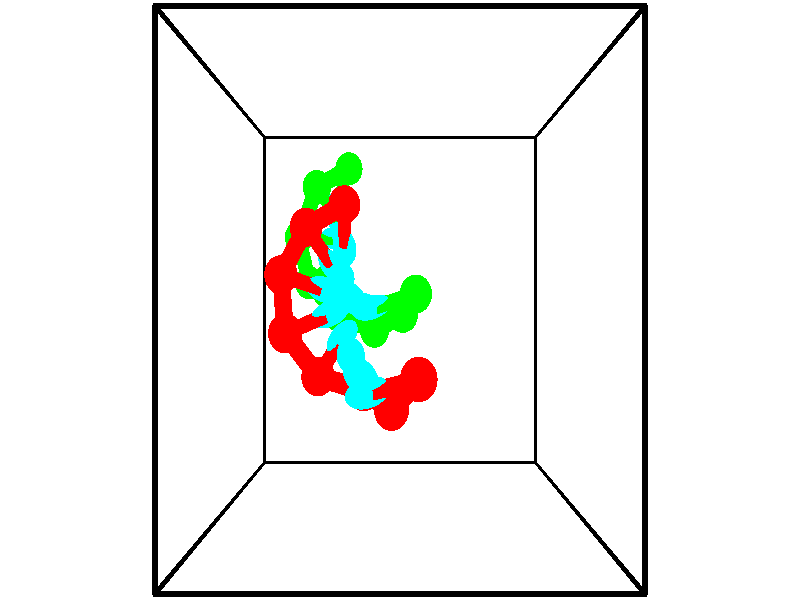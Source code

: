 // switches for output
#declare DRAW_BASES = 1; // possible values are 0, 1; only relevant for DNA ribbons
#declare DRAW_BASES_TYPE = 3; // possible values are 1, 2, 3; only relevant for DNA ribbons
#declare DRAW_FOG = 0; // set to 1 to enable fog

#include "colors.inc"

#include "transforms.inc"
background { rgb <1, 1, 1>}

#default {
   normal{
       ripples 0.25
       frequency 0.20
       turbulence 0.2
       lambda 5
   }
	finish {
		phong 0.1
		phong_size 40.
	}
}

// original window dimensions: 1024x640


// camera settings

camera {
	sky <-0, 1, 0>
	up <-0, 1, 0>
	right 1.6 * <1, 0, 0>
	location <2.5, 2.5, 11.1562>
	look_at <2.5, 2.5, 2.5>
	direction <0, 0, -8.6562>
	angle 67.0682
}


# declare cpy_camera_pos = <2.5, 2.5, 11.1562>;
# if (DRAW_FOG = 1)
fog {
	fog_type 2
	up vnormalize(cpy_camera_pos)
	color rgbt<1,1,1,0.3>
	distance 1e-5
	fog_alt 3e-3
	fog_offset 4
}
# end


// LIGHTS

# declare lum = 6;
global_settings {
	ambient_light rgb lum * <0.05, 0.05, 0.05>
	max_trace_level 15
}# declare cpy_direct_light_amount = 0.25;
light_source
{	1000 * <-1, -1, 1>,
	rgb lum * cpy_direct_light_amount
	parallel
}

light_source
{	1000 * <1, 1, -1>,
	rgb lum * cpy_direct_light_amount
	parallel
}

// strand 0

// nucleotide -1

// particle -1
sphere {
	<2.748419, 1.620019, 3.131498> 0.250000
	pigment { color rgbt <1,0,0,0> }
	no_shadow
}
cylinder {
	<2.362556, 1.544174, 3.204697>,  <2.131039, 1.498667, 3.248616>, 0.100000
	pigment { color rgbt <1,0,0,0> }
	no_shadow
}
cylinder {
	<2.362556, 1.544174, 3.204697>,  <2.748419, 1.620019, 3.131498>, 0.100000
	pigment { color rgbt <1,0,0,0> }
	no_shadow
}

// particle -1
sphere {
	<2.362556, 1.544174, 3.204697> 0.100000
	pigment { color rgbt <1,0,0,0> }
	no_shadow
}
sphere {
	0, 1
	scale<0.080000,0.200000,0.300000>
	matrix <-0.247836, 0.416858, -0.874532,
		0.089537, -0.888975, -0.449117,
		-0.964655, -0.189611, 0.182996,
		2.073160, 1.487291, 3.259595>
	pigment { color rgbt <0,1,1,0> }
	no_shadow
}
cylinder {
	<2.378573, 1.196365, 2.542871>,  <2.748419, 1.620019, 3.131498>, 0.130000
	pigment { color rgbt <1,0,0,0> }
	no_shadow
}

// nucleotide -1

// particle -1
sphere {
	<2.378573, 1.196365, 2.542871> 0.250000
	pigment { color rgbt <1,0,0,0> }
	no_shadow
}
cylinder {
	<2.142448, 1.442963, 2.751282>,  <2.000773, 1.590921, 2.876328>, 0.100000
	pigment { color rgbt <1,0,0,0> }
	no_shadow
}
cylinder {
	<2.142448, 1.442963, 2.751282>,  <2.378573, 1.196365, 2.542871>, 0.100000
	pigment { color rgbt <1,0,0,0> }
	no_shadow
}

// particle -1
sphere {
	<2.142448, 1.442963, 2.751282> 0.100000
	pigment { color rgbt <1,0,0,0> }
	no_shadow
}
sphere {
	0, 1
	scale<0.080000,0.200000,0.300000>
	matrix <-0.223356, 0.495529, -0.839383,
		-0.775657, -0.611872, -0.154819,
		-0.590312, 0.616493, 0.521026,
		1.965355, 1.627910, 2.907589>
	pigment { color rgbt <0,1,1,0> }
	no_shadow
}
cylinder {
	<1.958126, 1.359979, 2.089987>,  <2.378573, 1.196365, 2.542871>, 0.130000
	pigment { color rgbt <1,0,0,0> }
	no_shadow
}

// nucleotide -1

// particle -1
sphere {
	<1.958126, 1.359979, 2.089987> 0.250000
	pigment { color rgbt <1,0,0,0> }
	no_shadow
}
cylinder {
	<1.868912, 1.632858, 2.368515>,  <1.815383, 1.796586, 2.535632>, 0.100000
	pigment { color rgbt <1,0,0,0> }
	no_shadow
}
cylinder {
	<1.868912, 1.632858, 2.368515>,  <1.958126, 1.359979, 2.089987>, 0.100000
	pigment { color rgbt <1,0,0,0> }
	no_shadow
}

// particle -1
sphere {
	<1.868912, 1.632858, 2.368515> 0.100000
	pigment { color rgbt <1,0,0,0> }
	no_shadow
}
sphere {
	0, 1
	scale<0.080000,0.200000,0.300000>
	matrix <-0.389542, 0.592427, -0.705186,
		-0.893595, -0.428527, 0.133613,
		-0.223035, 0.682198, 0.696319,
		1.802001, 1.837518, 2.577411>
	pigment { color rgbt <0,1,1,0> }
	no_shadow
}
cylinder {
	<1.257651, 1.535196, 2.009336>,  <1.958126, 1.359979, 2.089987>, 0.130000
	pigment { color rgbt <1,0,0,0> }
	no_shadow
}

// nucleotide -1

// particle -1
sphere {
	<1.257651, 1.535196, 2.009336> 0.250000
	pigment { color rgbt <1,0,0,0> }
	no_shadow
}
cylinder {
	<1.482117, 1.821106, 2.176281>,  <1.616796, 1.992652, 2.276448>, 0.100000
	pigment { color rgbt <1,0,0,0> }
	no_shadow
}
cylinder {
	<1.482117, 1.821106, 2.176281>,  <1.257651, 1.535196, 2.009336>, 0.100000
	pigment { color rgbt <1,0,0,0> }
	no_shadow
}

// particle -1
sphere {
	<1.482117, 1.821106, 2.176281> 0.100000
	pigment { color rgbt <1,0,0,0> }
	no_shadow
}
sphere {
	0, 1
	scale<0.080000,0.200000,0.300000>
	matrix <-0.318782, 0.651982, -0.687966,
		-0.763853, 0.253015, 0.593727,
		0.561165, 0.714774, 0.417362,
		1.650466, 2.035538, 2.301490>
	pigment { color rgbt <0,1,1,0> }
	no_shadow
}
cylinder {
	<0.789955, 2.087638, 2.159240>,  <1.257651, 1.535196, 2.009336>, 0.130000
	pigment { color rgbt <1,0,0,0> }
	no_shadow
}

// nucleotide -1

// particle -1
sphere {
	<0.789955, 2.087638, 2.159240> 0.250000
	pigment { color rgbt <1,0,0,0> }
	no_shadow
}
cylinder {
	<1.163689, 2.223480, 2.115993>,  <1.387929, 2.304986, 2.090045>, 0.100000
	pigment { color rgbt <1,0,0,0> }
	no_shadow
}
cylinder {
	<1.163689, 2.223480, 2.115993>,  <0.789955, 2.087638, 2.159240>, 0.100000
	pigment { color rgbt <1,0,0,0> }
	no_shadow
}

// particle -1
sphere {
	<1.163689, 2.223480, 2.115993> 0.100000
	pigment { color rgbt <1,0,0,0> }
	no_shadow
}
sphere {
	0, 1
	scale<0.080000,0.200000,0.300000>
	matrix <-0.299989, 0.585598, -0.753048,
		-0.192427, 0.736031, 0.649022,
		0.934333, 0.339606, -0.108117,
		1.443989, 2.325362, 2.083559>
	pigment { color rgbt <0,1,1,0> }
	no_shadow
}
cylinder {
	<0.676101, 2.821920, 1.909688>,  <0.789955, 2.087638, 2.159240>, 0.130000
	pigment { color rgbt <1,0,0,0> }
	no_shadow
}

// nucleotide -1

// particle -1
sphere {
	<0.676101, 2.821920, 1.909688> 0.250000
	pigment { color rgbt <1,0,0,0> }
	no_shadow
}
cylinder {
	<1.053223, 2.711304, 1.835236>,  <1.279496, 2.644934, 1.790564>, 0.100000
	pigment { color rgbt <1,0,0,0> }
	no_shadow
}
cylinder {
	<1.053223, 2.711304, 1.835236>,  <0.676101, 2.821920, 1.909688>, 0.100000
	pigment { color rgbt <1,0,0,0> }
	no_shadow
}

// particle -1
sphere {
	<1.053223, 2.711304, 1.835236> 0.100000
	pigment { color rgbt <1,0,0,0> }
	no_shadow
}
sphere {
	0, 1
	scale<0.080000,0.200000,0.300000>
	matrix <0.020788, 0.606059, -0.795148,
		0.332697, 0.745800, 0.577144,
		0.942805, -0.276540, -0.186131,
		1.336064, 2.628342, 1.779396>
	pigment { color rgbt <0,1,1,0> }
	no_shadow
}
cylinder {
	<1.051021, 3.433976, 1.843961>,  <0.676101, 2.821920, 1.909688>, 0.130000
	pigment { color rgbt <1,0,0,0> }
	no_shadow
}

// nucleotide -1

// particle -1
sphere {
	<1.051021, 3.433976, 1.843961> 0.250000
	pigment { color rgbt <1,0,0,0> }
	no_shadow
}
cylinder {
	<1.267155, 3.155655, 1.654690>,  <1.396835, 2.988662, 1.541127>, 0.100000
	pigment { color rgbt <1,0,0,0> }
	no_shadow
}
cylinder {
	<1.267155, 3.155655, 1.654690>,  <1.051021, 3.433976, 1.843961>, 0.100000
	pigment { color rgbt <1,0,0,0> }
	no_shadow
}

// particle -1
sphere {
	<1.267155, 3.155655, 1.654690> 0.100000
	pigment { color rgbt <1,0,0,0> }
	no_shadow
}
sphere {
	0, 1
	scale<0.080000,0.200000,0.300000>
	matrix <0.189288, 0.648433, -0.737363,
		0.819884, 0.308856, 0.482078,
		0.540334, -0.695803, -0.473177,
		1.429255, 2.946914, 1.512737>
	pigment { color rgbt <0,1,1,0> }
	no_shadow
}
cylinder {
	<1.625183, 3.750325, 1.667374>,  <1.051021, 3.433976, 1.843961>, 0.130000
	pigment { color rgbt <1,0,0,0> }
	no_shadow
}

// nucleotide -1

// particle -1
sphere {
	<1.625183, 3.750325, 1.667374> 0.250000
	pigment { color rgbt <1,0,0,0> }
	no_shadow
}
cylinder {
	<1.604027, 3.442810, 1.412449>,  <1.591333, 3.258301, 1.259494>, 0.100000
	pigment { color rgbt <1,0,0,0> }
	no_shadow
}
cylinder {
	<1.604027, 3.442810, 1.412449>,  <1.625183, 3.750325, 1.667374>, 0.100000
	pigment { color rgbt <1,0,0,0> }
	no_shadow
}

// particle -1
sphere {
	<1.604027, 3.442810, 1.412449> 0.100000
	pigment { color rgbt <1,0,0,0> }
	no_shadow
}
sphere {
	0, 1
	scale<0.080000,0.200000,0.300000>
	matrix <0.232731, 0.611142, -0.756532,
		0.971102, -0.188336, 0.146597,
		-0.052891, -0.768788, -0.637313,
		1.588159, 3.212174, 1.221255>
	pigment { color rgbt <0,1,1,0> }
	no_shadow
}
// strand 1

// nucleotide -1

// particle -1
sphere {
	<1.557476, 4.518466, 0.012094> 0.250000
	pigment { color rgbt <0,1,0,0> }
	no_shadow
}
cylinder {
	<1.390955, 4.203812, -0.170288>,  <1.291042, 4.015019, -0.279718>, 0.100000
	pigment { color rgbt <0,1,0,0> }
	no_shadow
}
cylinder {
	<1.390955, 4.203812, -0.170288>,  <1.557476, 4.518466, 0.012094>, 0.100000
	pigment { color rgbt <0,1,0,0> }
	no_shadow
}

// particle -1
sphere {
	<1.390955, 4.203812, -0.170288> 0.100000
	pigment { color rgbt <0,1,0,0> }
	no_shadow
}
sphere {
	0, 1
	scale<0.080000,0.200000,0.300000>
	matrix <0.177019, -0.562004, 0.807970,
		-0.891827, 0.255648, 0.373214,
		-0.416304, -0.786635, -0.455956,
		1.266064, 3.967821, -0.307075>
	pigment { color rgbt <0,1,1,0> }
	no_shadow
}
cylinder {
	<1.018384, 4.179904, 0.387257>,  <1.557476, 4.518466, 0.012094>, 0.130000
	pigment { color rgbt <0,1,0,0> }
	no_shadow
}

// nucleotide -1

// particle -1
sphere {
	<1.018384, 4.179904, 0.387257> 0.250000
	pigment { color rgbt <0,1,0,0> }
	no_shadow
}
cylinder {
	<1.214050, 3.917892, 0.156898>,  <1.331450, 3.760686, 0.018684>, 0.100000
	pigment { color rgbt <0,1,0,0> }
	no_shadow
}
cylinder {
	<1.214050, 3.917892, 0.156898>,  <1.018384, 4.179904, 0.387257>, 0.100000
	pigment { color rgbt <0,1,0,0> }
	no_shadow
}

// particle -1
sphere {
	<1.214050, 3.917892, 0.156898> 0.100000
	pigment { color rgbt <0,1,0,0> }
	no_shadow
}
sphere {
	0, 1
	scale<0.080000,0.200000,0.300000>
	matrix <0.056416, -0.635141, 0.770333,
		-0.870364, -0.409311, -0.273736,
		0.489167, -0.655027, -0.575895,
		1.360800, 3.721384, -0.015870>
	pigment { color rgbt <0,1,1,0> }
	no_shadow
}
cylinder {
	<0.661650, 3.444335, 0.185382>,  <1.018384, 4.179904, 0.387257>, 0.130000
	pigment { color rgbt <0,1,0,0> }
	no_shadow
}

// nucleotide -1

// particle -1
sphere {
	<0.661650, 3.444335, 0.185382> 0.250000
	pigment { color rgbt <0,1,0,0> }
	no_shadow
}
cylinder {
	<1.059446, 3.432541, 0.225620>,  <1.298124, 3.425464, 0.249763>, 0.100000
	pigment { color rgbt <0,1,0,0> }
	no_shadow
}
cylinder {
	<1.059446, 3.432541, 0.225620>,  <0.661650, 3.444335, 0.185382>, 0.100000
	pigment { color rgbt <0,1,0,0> }
	no_shadow
}

// particle -1
sphere {
	<1.059446, 3.432541, 0.225620> 0.100000
	pigment { color rgbt <0,1,0,0> }
	no_shadow
}
sphere {
	0, 1
	scale<0.080000,0.200000,0.300000>
	matrix <-0.097858, -0.605199, 0.790037,
		0.037585, -0.795528, -0.604750,
		0.994490, -0.029486, 0.100595,
		1.357793, 3.423695, 0.255799>
	pigment { color rgbt <0,1,1,0> }
	no_shadow
}
cylinder {
	<0.851863, 2.761338, 0.209532>,  <0.661650, 3.444335, 0.185382>, 0.130000
	pigment { color rgbt <0,1,0,0> }
	no_shadow
}

// nucleotide -1

// particle -1
sphere {
	<0.851863, 2.761338, 0.209532> 0.250000
	pigment { color rgbt <0,1,0,0> }
	no_shadow
}
cylinder {
	<1.169386, 2.933197, 0.381706>,  <1.359900, 3.036312, 0.485011>, 0.100000
	pigment { color rgbt <0,1,0,0> }
	no_shadow
}
cylinder {
	<1.169386, 2.933197, 0.381706>,  <0.851863, 2.761338, 0.209532>, 0.100000
	pigment { color rgbt <0,1,0,0> }
	no_shadow
}

// particle -1
sphere {
	<1.169386, 2.933197, 0.381706> 0.100000
	pigment { color rgbt <0,1,0,0> }
	no_shadow
}
sphere {
	0, 1
	scale<0.080000,0.200000,0.300000>
	matrix <-0.050694, -0.658547, 0.750830,
		0.606053, -0.617835, -0.500979,
		0.793807, 0.429646, 0.430435,
		1.407528, 3.062091, 0.510837>
	pigment { color rgbt <0,1,1,0> }
	no_shadow
}
cylinder {
	<1.397504, 2.274029, 0.358415>,  <0.851863, 2.761338, 0.209532>, 0.130000
	pigment { color rgbt <0,1,0,0> }
	no_shadow
}

// nucleotide -1

// particle -1
sphere {
	<1.397504, 2.274029, 0.358415> 0.250000
	pigment { color rgbt <0,1,0,0> }
	no_shadow
}
cylinder {
	<1.466953, 2.564011, 0.625038>,  <1.508623, 2.737999, 0.785012>, 0.100000
	pigment { color rgbt <0,1,0,0> }
	no_shadow
}
cylinder {
	<1.466953, 2.564011, 0.625038>,  <1.397504, 2.274029, 0.358415>, 0.100000
	pigment { color rgbt <0,1,0,0> }
	no_shadow
}

// particle -1
sphere {
	<1.466953, 2.564011, 0.625038> 0.100000
	pigment { color rgbt <0,1,0,0> }
	no_shadow
}
sphere {
	0, 1
	scale<0.080000,0.200000,0.300000>
	matrix <0.042813, -0.681753, 0.730328,
		0.983881, -0.098265, -0.149406,
		0.173624, 0.724953, 0.666557,
		1.519040, 2.781497, 0.825005>
	pigment { color rgbt <0,1,1,0> }
	no_shadow
}
cylinder {
	<2.062866, 2.066814, 0.784424>,  <1.397504, 2.274029, 0.358415>, 0.130000
	pigment { color rgbt <0,1,0,0> }
	no_shadow
}

// nucleotide -1

// particle -1
sphere {
	<2.062866, 2.066814, 0.784424> 0.250000
	pigment { color rgbt <0,1,0,0> }
	no_shadow
}
cylinder {
	<1.863262, 2.322510, 1.018471>,  <1.743500, 2.475927, 1.158899>, 0.100000
	pigment { color rgbt <0,1,0,0> }
	no_shadow
}
cylinder {
	<1.863262, 2.322510, 1.018471>,  <2.062866, 2.066814, 0.784424>, 0.100000
	pigment { color rgbt <0,1,0,0> }
	no_shadow
}

// particle -1
sphere {
	<1.863262, 2.322510, 1.018471> 0.100000
	pigment { color rgbt <0,1,0,0> }
	no_shadow
}
sphere {
	0, 1
	scale<0.080000,0.200000,0.300000>
	matrix <0.238729, -0.547664, 0.801918,
		0.833065, 0.539850, 0.120685,
		-0.499010, 0.639239, 0.585118,
		1.713559, 2.514282, 1.194006>
	pigment { color rgbt <0,1,1,0> }
	no_shadow
}
cylinder {
	<2.544377, 2.302261, 1.279438>,  <2.062866, 2.066814, 0.784424>, 0.130000
	pigment { color rgbt <0,1,0,0> }
	no_shadow
}

// nucleotide -1

// particle -1
sphere {
	<2.544377, 2.302261, 1.279438> 0.250000
	pigment { color rgbt <0,1,0,0> }
	no_shadow
}
cylinder {
	<2.180655, 2.373352, 1.429943>,  <1.962421, 2.416007, 1.520247>, 0.100000
	pigment { color rgbt <0,1,0,0> }
	no_shadow
}
cylinder {
	<2.180655, 2.373352, 1.429943>,  <2.544377, 2.302261, 1.279438>, 0.100000
	pigment { color rgbt <0,1,0,0> }
	no_shadow
}

// particle -1
sphere {
	<2.180655, 2.373352, 1.429943> 0.100000
	pigment { color rgbt <0,1,0,0> }
	no_shadow
}
sphere {
	0, 1
	scale<0.080000,0.200000,0.300000>
	matrix <0.194085, -0.618695, 0.761280,
		0.368093, 0.765264, 0.528089,
		-0.909307, 0.177728, 0.376264,
		1.907863, 2.426670, 1.542822>
	pigment { color rgbt <0,1,1,0> }
	no_shadow
}
cylinder {
	<2.743402, 2.577151, 1.846365>,  <2.544377, 2.302261, 1.279438>, 0.130000
	pigment { color rgbt <0,1,0,0> }
	no_shadow
}

// nucleotide -1

// particle -1
sphere {
	<2.743402, 2.577151, 1.846365> 0.250000
	pigment { color rgbt <0,1,0,0> }
	no_shadow
}
cylinder {
	<2.360140, 2.476273, 1.900528>,  <2.130183, 2.415746, 1.933026>, 0.100000
	pigment { color rgbt <0,1,0,0> }
	no_shadow
}
cylinder {
	<2.360140, 2.476273, 1.900528>,  <2.743402, 2.577151, 1.846365>, 0.100000
	pigment { color rgbt <0,1,0,0> }
	no_shadow
}

// particle -1
sphere {
	<2.360140, 2.476273, 1.900528> 0.100000
	pigment { color rgbt <0,1,0,0> }
	no_shadow
}
sphere {
	0, 1
	scale<0.080000,0.200000,0.300000>
	matrix <0.275268, -0.682040, 0.677531,
		-0.078517, 0.686454, 0.722922,
		-0.958156, -0.252195, 0.135407,
		2.072693, 2.400614, 1.941150>
	pigment { color rgbt <0,1,1,0> }
	no_shadow
}
// box output
cylinder {
	<0.000000, 0.000000, 0.000000>,  <5.000000, 0.000000, 0.000000>, 0.025000
	pigment { color rgbt <0,0,0,0> }
	no_shadow
}
cylinder {
	<0.000000, 0.000000, 0.000000>,  <0.000000, 5.000000, 0.000000>, 0.025000
	pigment { color rgbt <0,0,0,0> }
	no_shadow
}
cylinder {
	<0.000000, 0.000000, 0.000000>,  <0.000000, 0.000000, 5.000000>, 0.025000
	pigment { color rgbt <0,0,0,0> }
	no_shadow
}
cylinder {
	<5.000000, 5.000000, 5.000000>,  <0.000000, 5.000000, 5.000000>, 0.025000
	pigment { color rgbt <0,0,0,0> }
	no_shadow
}
cylinder {
	<5.000000, 5.000000, 5.000000>,  <5.000000, 0.000000, 5.000000>, 0.025000
	pigment { color rgbt <0,0,0,0> }
	no_shadow
}
cylinder {
	<5.000000, 5.000000, 5.000000>,  <5.000000, 5.000000, 0.000000>, 0.025000
	pigment { color rgbt <0,0,0,0> }
	no_shadow
}
cylinder {
	<0.000000, 0.000000, 5.000000>,  <0.000000, 5.000000, 5.000000>, 0.025000
	pigment { color rgbt <0,0,0,0> }
	no_shadow
}
cylinder {
	<0.000000, 0.000000, 5.000000>,  <5.000000, 0.000000, 5.000000>, 0.025000
	pigment { color rgbt <0,0,0,0> }
	no_shadow
}
cylinder {
	<5.000000, 5.000000, 0.000000>,  <0.000000, 5.000000, 0.000000>, 0.025000
	pigment { color rgbt <0,0,0,0> }
	no_shadow
}
cylinder {
	<5.000000, 5.000000, 0.000000>,  <5.000000, 0.000000, 0.000000>, 0.025000
	pigment { color rgbt <0,0,0,0> }
	no_shadow
}
cylinder {
	<5.000000, 0.000000, 5.000000>,  <5.000000, 0.000000, 0.000000>, 0.025000
	pigment { color rgbt <0,0,0,0> }
	no_shadow
}
cylinder {
	<0.000000, 5.000000, 0.000000>,  <0.000000, 5.000000, 5.000000>, 0.025000
	pigment { color rgbt <0,0,0,0> }
	no_shadow
}
// end of box output
